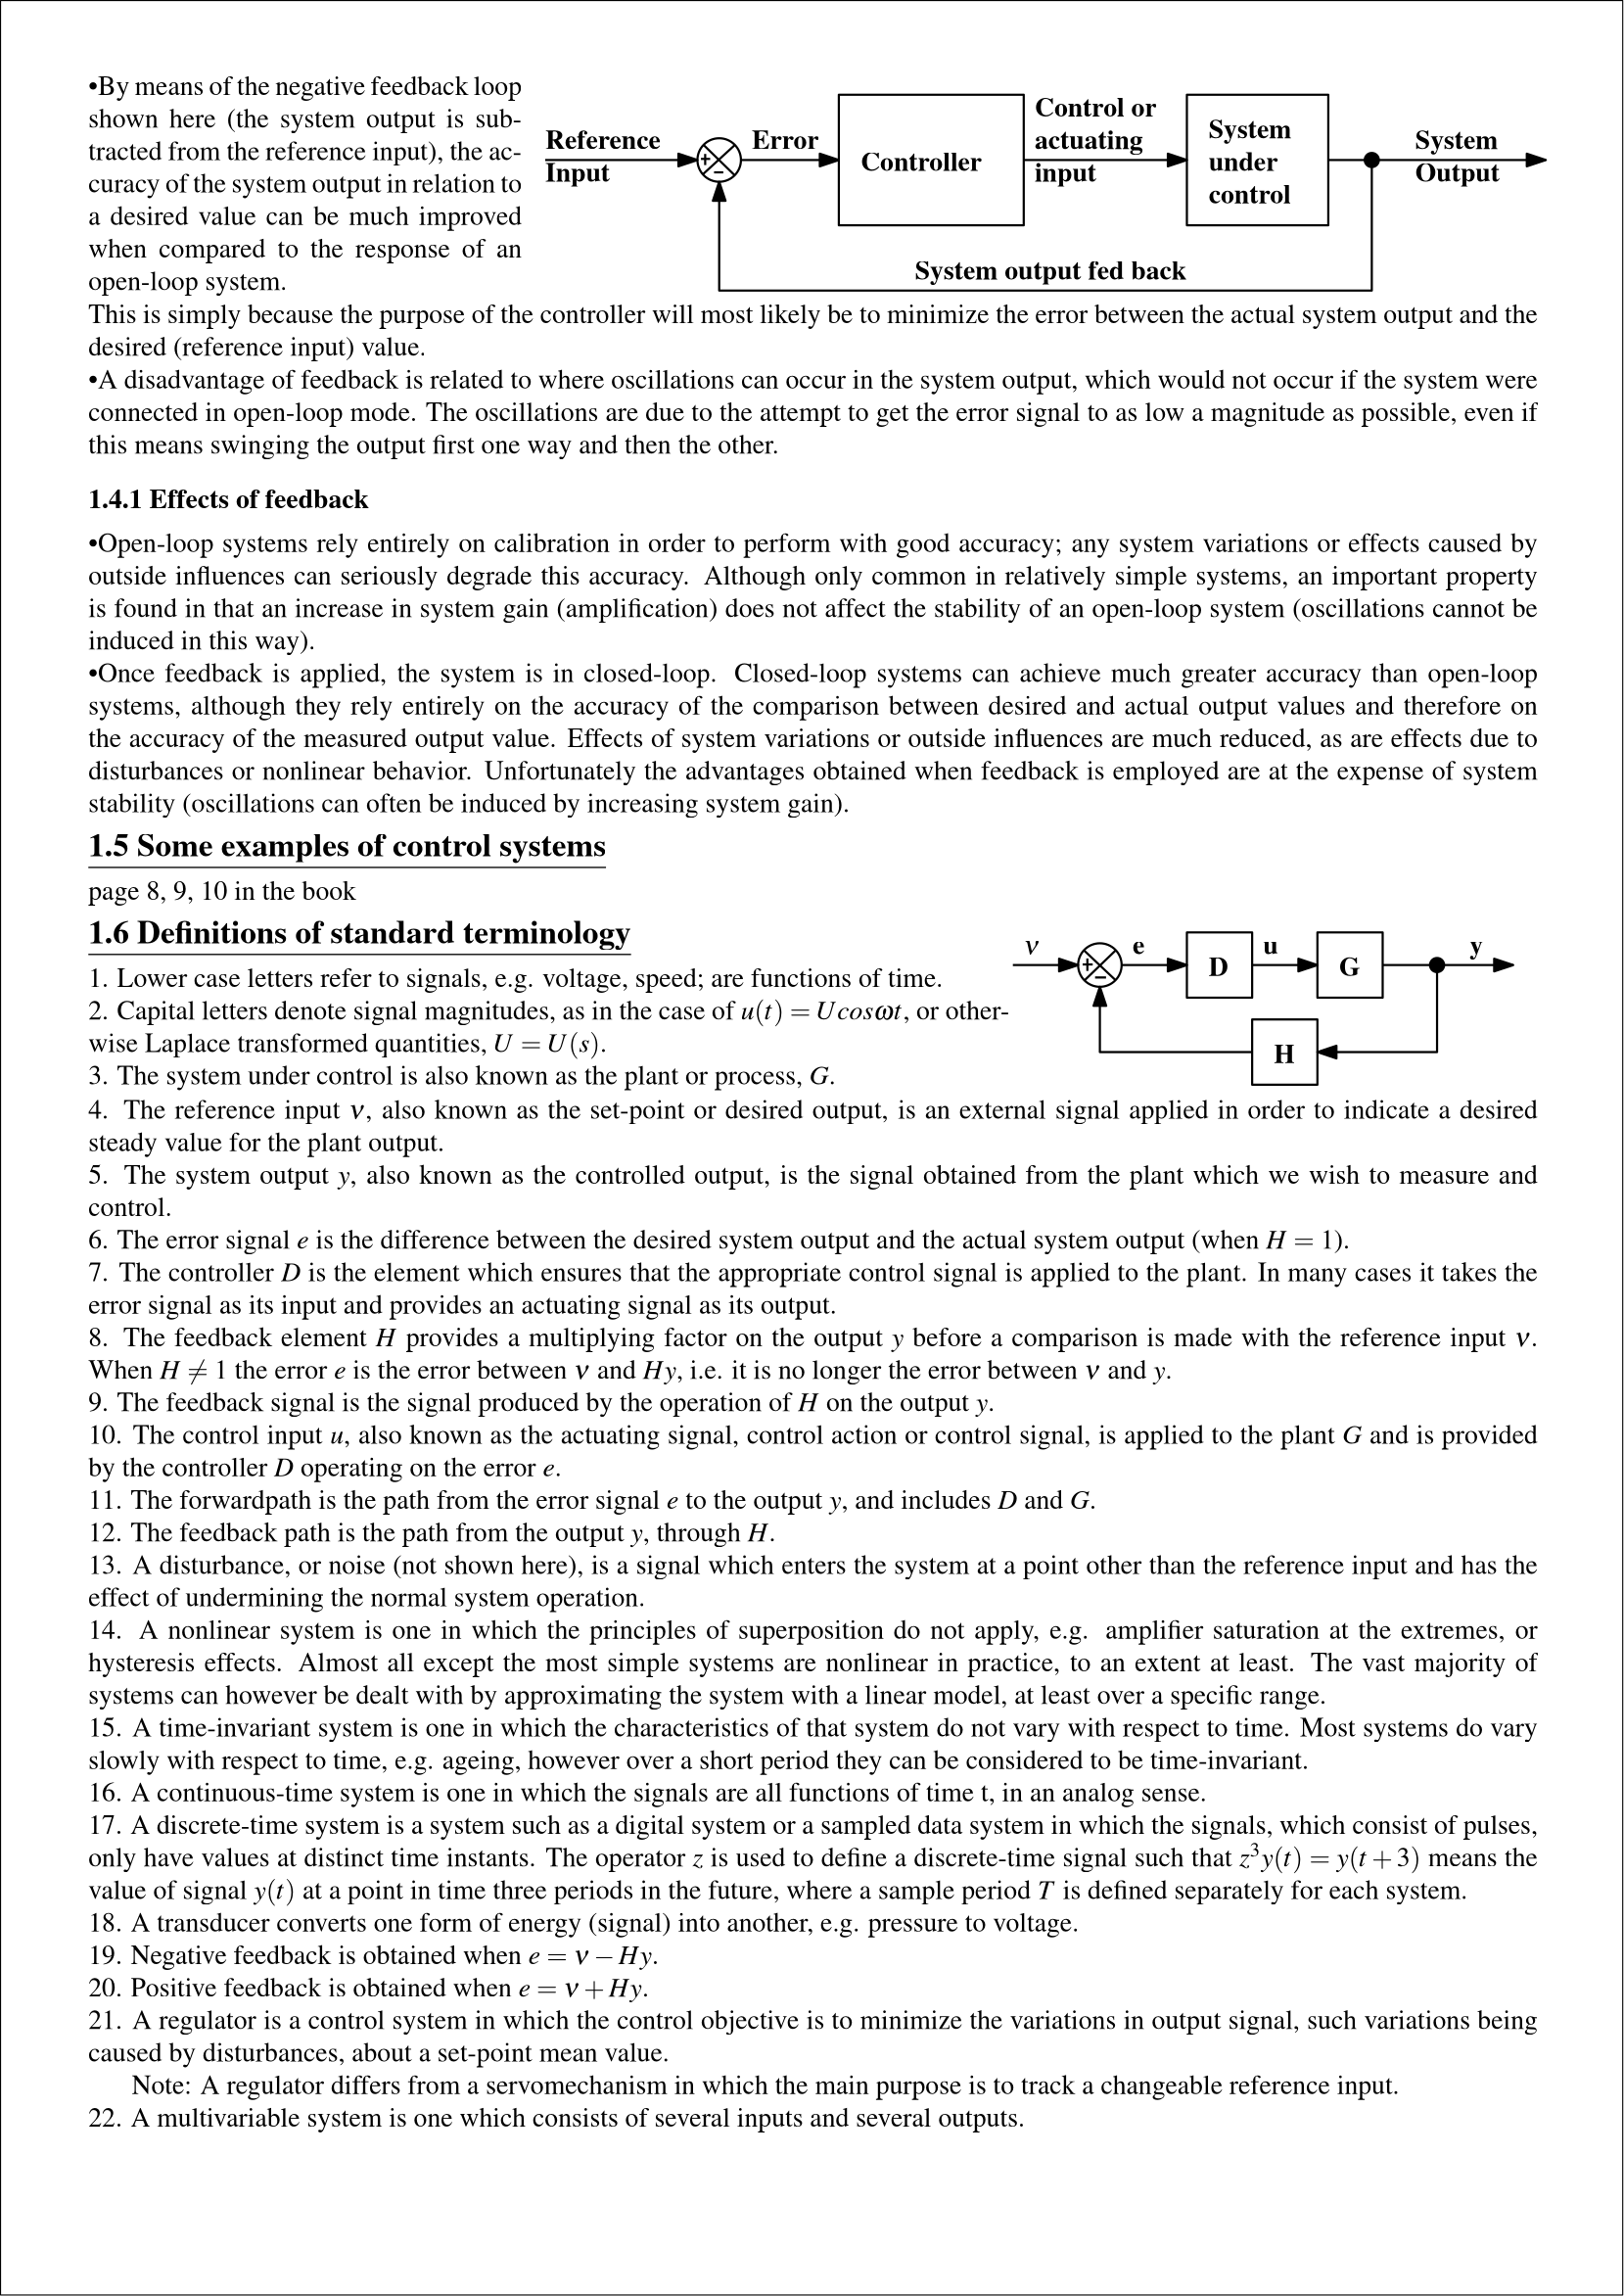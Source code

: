 <?xml version="1.0"?>
<!DOCTYPE ipe SYSTEM "ipe.dtd">
<ipe version="70005" creator="Ipe 7.1.4">
<info created="D:20151221150925" modified="D:20160127222941"/>
<preamble>\usepackage{mathptmx}</preamble>
<ipestyle name="basic">
<symbol name="arrow/arc(spx)">
<path stroke="sym-stroke" fill="sym-stroke" pen="sym-pen">
0 0 m
-1 0.333 l
-1 -0.333 l
h
</path>
</symbol>
<symbol name="arrow/farc(spx)">
<path stroke="sym-stroke" fill="white" pen="sym-pen">
0 0 m
-1 0.333 l
-1 -0.333 l
h
</path>
</symbol>
<symbol name="mark/circle(sx)" transformations="translations">
<path fill="sym-stroke">
0.6 0 0 0.6 0 0 e
0.4 0 0 0.4 0 0 e
</path>
</symbol>
<symbol name="mark/disk(sx)" transformations="translations">
<path fill="sym-stroke">
0.6 0 0 0.6 0 0 e
</path>
</symbol>
<symbol name="mark/fdisk(sfx)" transformations="translations">
<group>
<path fill="sym-fill">
0.5 0 0 0.5 0 0 e
</path>
<path fill="sym-stroke" fillrule="eofill">
0.6 0 0 0.6 0 0 e
0.4 0 0 0.4 0 0 e
</path>
</group>
</symbol>
<symbol name="mark/box(sx)" transformations="translations">
<path fill="sym-stroke" fillrule="eofill">
-0.6 -0.6 m
0.6 -0.6 l
0.6 0.6 l
-0.6 0.6 l
h
-0.4 -0.4 m
0.4 -0.4 l
0.4 0.4 l
-0.4 0.4 l
h
</path>
</symbol>
<symbol name="mark/square(sx)" transformations="translations">
<path fill="sym-stroke">
-0.6 -0.6 m
0.6 -0.6 l
0.6 0.6 l
-0.6 0.6 l
h
</path>
</symbol>
<symbol name="mark/fsquare(sfx)" transformations="translations">
<group>
<path fill="sym-fill">
-0.5 -0.5 m
0.5 -0.5 l
0.5 0.5 l
-0.5 0.5 l
h
</path>
<path fill="sym-stroke" fillrule="eofill">
-0.6 -0.6 m
0.6 -0.6 l
0.6 0.6 l
-0.6 0.6 l
h
-0.4 -0.4 m
0.4 -0.4 l
0.4 0.4 l
-0.4 0.4 l
h
</path>
</group>
</symbol>
<symbol name="mark/cross(sx)" transformations="translations">
<group>
<path fill="sym-stroke">
-0.43 -0.57 m
0.57 0.43 l
0.43 0.57 l
-0.57 -0.43 l
h
</path>
<path fill="sym-stroke">
-0.43 0.57 m
0.57 -0.43 l
0.43 -0.57 l
-0.57 0.43 l
h
</path>
</group>
</symbol>
<symbol name="arrow/fnormal(spx)">
<path stroke="sym-stroke" fill="white" pen="sym-pen">
0 0 m
-1 0.333 l
-1 -0.333 l
h
</path>
</symbol>
<symbol name="arrow/pointed(spx)">
<path stroke="sym-stroke" fill="sym-stroke" pen="sym-pen">
0 0 m
-1 0.333 l
-0.8 0 l
-1 -0.333 l
h
</path>
</symbol>
<symbol name="arrow/fpointed(spx)">
<path stroke="sym-stroke" fill="white" pen="sym-pen">
0 0 m
-1 0.333 l
-0.8 0 l
-1 -0.333 l
h
</path>
</symbol>
<symbol name="arrow/linear(spx)">
<path stroke="sym-stroke" pen="sym-pen">
-1 0.333 m
0 0 l
-1 -0.333 l
</path>
</symbol>
<symbol name="arrow/fdouble(spx)">
<path stroke="sym-stroke" fill="white" pen="sym-pen">
0 0 m
-1 0.333 l
-1 -0.333 l
h
-1 0 m
-2 0.333 l
-2 -0.333 l
h
</path>
</symbol>
<symbol name="arrow/double(spx)">
<path stroke="sym-stroke" fill="sym-stroke" pen="sym-pen">
0 0 m
-1 0.333 l
-1 -0.333 l
h
-1 0 m
-2 0.333 l
-2 -0.333 l
h
</path>
</symbol>
<pen name="heavier" value="0.8"/>
<pen name="fat" value="1.2"/>
<pen name="ultrafat" value="2"/>
<symbolsize name="large" value="5"/>
<symbolsize name="small" value="2"/>
<symbolsize name="tiny" value="1.1"/>
<arrowsize name="large" value="10"/>
<arrowsize name="small" value="5"/>
<arrowsize name="tiny" value="3"/>
<color name="red" value="1 0 0"/>
<color name="green" value="0 1 0"/>
<color name="blue" value="0 0 1"/>
<color name="yellow" value="1 1 0"/>
<color name="orange" value="1 0.647 0"/>
<color name="gold" value="1 0.843 0"/>
<color name="purple" value="0.627 0.125 0.941"/>
<color name="gray" value="0.745"/>
<color name="brown" value="0.647 0.165 0.165"/>
<color name="navy" value="0 0 0.502"/>
<color name="pink" value="1 0.753 0.796"/>
<color name="seagreen" value="0.18 0.545 0.341"/>
<color name="turquoise" value="0.251 0.878 0.816"/>
<color name="violet" value="0.933 0.51 0.933"/>
<color name="darkblue" value="0 0 0.545"/>
<color name="darkcyan" value="0 0.545 0.545"/>
<color name="darkgray" value="0.663"/>
<color name="darkgreen" value="0 0.392 0"/>
<color name="darkmagenta" value="0.545 0 0.545"/>
<color name="darkorange" value="1 0.549 0"/>
<color name="darkred" value="0.545 0 0"/>
<color name="lightblue" value="0.678 0.847 0.902"/>
<color name="lightcyan" value="0.878 1 1"/>
<color name="lightgray" value="0.827"/>
<color name="lightgreen" value="0.565 0.933 0.565"/>
<color name="lightyellow" value="1 1 0.878"/>
<dashstyle name="dashed" value="[4] 0"/>
<dashstyle name="dotted" value="[1 3] 0"/>
<dashstyle name="dash dotted" value="[4 2 1 2] 0"/>
<dashstyle name="dash dot dotted" value="[4 2 1 2 1 2] 0"/>
<textsize name="large" value="\large"/>
<textsize name="small" value="\small"/>
<textsize name="tiny" value="\tiny"/>
<textsize name="Large" value="\Large"/>
<textsize name="LARGE" value="\LARGE"/>
<textsize name="huge" value="\huge"/>
<textsize name="Huge" value="\Huge"/>
<textsize name="footnote" value="\footnotesize"/>
<textstyle name="center" begin="\begin{center}" end="\end{center}"/>
<textstyle name="itemize" begin="\begin{itemize}" end="\end{itemize}"/>
<textstyle name="item" begin="\begin{itemize}\item{}" end="\end{itemize}"/>
<gridsize name="4 pts" value="4"/>
<gridsize name="8 pts (~3 mm)" value="8"/>
<gridsize name="16 pts (~6 mm)" value="16"/>
<gridsize name="32 pts (~12 mm)" value="32"/>
<gridsize name="10 pts (~3.5 mm)" value="10"/>
<gridsize name="20 pts (~7 mm)" value="20"/>
<gridsize name="14 pts (~5 mm)" value="14"/>
<gridsize name="28 pts (~10 mm)" value="28"/>
<gridsize name="56 pts (~20 mm)" value="56"/>
<anglesize name="90 deg" value="90"/>
<anglesize name="60 deg" value="60"/>
<anglesize name="45 deg" value="45"/>
<anglesize name="30 deg" value="30"/>
<anglesize name="22.5 deg" value="22.5"/>
<tiling name="falling" angle="-60" step="4" width="1"/>
<tiling name="rising" angle="30" step="4" width="1"/>
</ipestyle>
<page>
<layer name="alpha"/>
<view layers="alpha" active="alpha"/>
<path layer="alpha" stroke="black">
-0.290525 842.632 m
-0.290525 -0.991743 l
596.28 -0.991743 l
596.28 842.632 l
h
</path>
<text matrix="1 0 0 1 -16 -52" transformations="translations" pos="48 752" stroke="black" type="label" width="533.001" height="6.772" depth="26.09" valign="baseline" size="12">\parbox[t]{535pt}{\normalsize 
\textbullet A disadvantage of feedback is related to where oscillations can occur in the system output, which would not occur if the system were connected in open-loop mode. The oscillations are due to the attempt to get the error signal to as low a magnitude as possible, even if this means swinging the output first one way and then the other.
}</text>
<path matrix="1 0 0 1 176 -16" stroke="black" pen="heavier">
8 0 0 8 88 800 e
</path>
<path matrix="1 0 0 1 176 -16" stroke="black" pen="heavier">
82.1386 805.652 m
93.6135 794.46 l
</path>
<path matrix="1 0 0 1 176 -16" stroke="black" pen="heavier">
81.997 794.744 m
93.8968 805.652 l
</path>
<path matrix="1 0 0 1 176 -16" stroke="black" pen="heavier">
82.8469 802.252 m
82.8469 798.144 l
</path>
<path matrix="1 0 0 1 176 -16" stroke="black" pen="heavier">
81.2886 800.41 m
84.6886 800.41 l
</path>
<path matrix="1 0 0 1 176 -16" stroke="black" pen="heavier">
86.1052 795.452 m
89.5052 795.452 l
</path>
<text matrix="1 0 0 1 156 -20" transformations="translations" pos="44 808" stroke="black" type="label" width="47.821" height="6.857" depth="13.99" valign="baseline">\parbox[t]{48pt}{\normalsize\textbf{Reference\\Input}}</text>
<path matrix="1 0 0 1 176 -16" stroke="black" pen="heavier" arrow="normal/normal">
24 800 m
80 800 l
</path>
<text matrix="1 0 0 1 176 -16" transformations="translations" pos="100 804" stroke="black" type="label" width="24.717" height="6.709" depth="0.13" valign="baseline">\normalsize\textbf{Error}</text>
<path matrix="1 0 0 1 176 -16" stroke="black" pen="heavier" arrow="normal/normal">
96 800 m
132 800 l
</path>
<text matrix="1 0 0 1 180 -16" transformations="translations" pos="136 796" stroke="black" type="label" width="44.642" height="6.868" depth="0.18" valign="baseline">\normalsize\textbf{Controller}</text>
<text matrix="1 0 0 1 176 -12" transformations="translations" pos="204 812" stroke="black" type="label" width="52.802" height="6.842" depth="25.96" valign="baseline">\parbox[t]{53pt}{\normalsize\textbf{Control or\\actuating\\input}}</text>
<text matrix="1 0 0 1 176 -8" transformations="translations" pos="268 800" stroke="black" type="label" width="35.866" height="6.844" depth="24.07" valign="baseline">\parbox[t]{36pt}{\normalsize\textbf{System\\under\\control}}</text>
<text matrix="1 0 0 1 168 -16" transformations="translations" pos="352 804" stroke="black" type="label" width="47.821" height="6.857" depth="13.99" valign="baseline">\parbox[t]{48pt}{\normalsize\textbf{System\\Output}}</text>
<path matrix="1 0 0 1 176 -16" stroke="black" pen="heavier">
260 824 m
260 776 l
312 776 l
312 824 l
h
</path>
<path matrix="1 0 0 1 176 -16" stroke="black" pen="heavier">
132 824 m
132 776 l
200 776 l
200 824 l
h
</path>
<path matrix="1 0 0 1 176 -16" stroke="black" pen="heavier" arrow="normal/normal">
200 800 m
260 800 l
</path>
<path matrix="1 0 0 1 176 -16" stroke="black" pen="heavier" arrow="normal/normal">
312 800 m
392 800 l
</path>
<use matrix="1 0 0 1 176 -16" name="mark/disk(sx)" pos="328 800" size="large" stroke="black"/>
<text matrix="1 0 0 1 176 -12" transformations="translations" pos="160 752" stroke="black" type="label" width="99.904" height="6.872" depth="2.02" valign="baseline">\normalsize\textbf{System output fed back}</text>
<path matrix="1 0 0 1 176 -16" stroke="black" pen="heavier" arrow="normal/normal">
328 800 m
328 752 l
88 752 l
88 792 l
</path>
<text transformations="translations" pos="32 808" stroke="black" type="label" width="159.402" height="6.712" depth="73.97" valign="baseline">\parbox[t]{160pt}{\normalsize 
\textbullet By means of the negative feedback loop shown here (the system
output is subtracted from the reference input), the accuracy of the system output in
relation to a desired value can be much improved when compared to the response of an
open-loop system.
}</text>
<text matrix="1 0 0 1 0 4" transformations="translations" pos="32 720" stroke="black" type="label" width="533.001" height="6.786" depth="14.12" valign="baseline">\parbox[t]{535pt}{\normalsize
This is simply because the purpose of the controller will most likely be to minimize the error between the actual system output and the desired (reference input)
value.}</text>
<text transformations="translations" pos="32 656" stroke="black" type="label" width="103.202" height="6.874" depth="0.13" valign="baseline">\normalsize\textbf{1.4.1 Effects of feedback}</text>
<text transformations="translations" pos="32 640" stroke="black" type="label" width="533.001" height="6.683" depth="97.91" valign="baseline">\parbox[t]{535pt}{\normalsize
\textbullet Open-loop systems rely entirely on calibration in order to perform with good accuracy;
any system variations or effects caused by outside influences can seriously degrade this
accuracy. Although only common in relatively simple systems, an important property is
found in that an increase in system gain (amplification) does not affect the stability of an
open-loop system (oscillations cannot be induced in this way).\\
\textbullet Once feedback is applied, the system is in closed-loop. Closed-loop systems can
achieve much greater accuracy than open-loop systems, although they rely entirely on
the accuracy of the comparison between desired and actual output values and therefore
on the accuracy of the measured output value. Effects of system variations or outside
influences are much reduced, as are effects due to disturbances or nonlinear behavior.
Unfortunately the advantages obtained when feedback is employed are at the expense of
system stability (oscillations can often be induced by increasing system gain).
}</text>
<text matrix="1 0 0 1 0 -128" transformations="translations" pos="32 656" stroke="black" type="label" width="190.372" height="8.24" depth="4.82" valign="baseline">\large\textbf{\underline{1.5 Some examples of control systems}}</text>
<text matrix="1 0 0 1 0 -160" transformations="translations" pos="32 656" stroke="black" type="label" width="199.59" height="8.24" depth="4.82" valign="baseline">\large\textbf{\underline{1.6 Definitions of standard terminology}}</text>
<text matrix="1 0 0 1 -32 0" transformations="translations" pos="64 512" stroke="black" type="label" width="98.51" height="6.801" depth="2.15" valign="baseline">\normalsize page 8, 9, 10 in the book</text>
<text matrix="1 0 0 1 296 28" transformations="translations" pos="80 464" stroke="black" type="label" width="6.027" height="5.065" depth="0.16" valign="baseline">$\mathbf{\nu}$</text>
<path matrix="1 0 0 1 292 24" stroke="black" pen="heavier" arrow="normal/normal">
80 464 m
104 464 l
</path>
<path matrix="1 0 0 1 292 24" stroke="black" pen="heavier">
8 0 0 8 112 464 e
</path>
<path matrix="1 0 0 1 292 24" stroke="black" pen="heavier">
106.093 469.457 m
117.753 458.45 l
</path>
<path matrix="1 0 0 1 292 24" stroke="black" pen="heavier">
106.202 458.232 m
117.971 469.566 l
</path>
<path matrix="1 0 0 1 292 24" stroke="black" pen="heavier">
107.401 466.405 m
107.401 461.829 l
</path>
<path matrix="1 0 0 1 292 24" stroke="black" pen="heavier">
105.657 464.226 m
109.363 464.226 l
</path>
<path matrix="1 0 0 1 292 24" stroke="black" pen="heavier">
110.234 459.431 m
114.266 459.431 l
</path>
<path matrix="1 0 0 1 292 24" stroke="black" pen="heavier" arrow="normal/normal">
120 464 m
144 464 l
</path>
<text matrix="1 0 0 1 292 20" transformations="translations" pos="152 464" stroke="black" type="label" width="7.193" height="6.7" depth="0" valign="baseline">$\mathbf{D}$</text>
<path matrix="1 0 0 1 292 24" stroke="black" pen="heavier">
144 476 m
144 452 l
168 452 l
168 476 l
h
</path>
<path matrix="1 0 0 1 292 24" stroke="black" pen="heavier" arrow="normal/normal">
168 464 m
192 464 l
</path>
<text matrix="1 0 0 1 292 28" transformations="translations" pos="200 456" stroke="black" type="label" width="7.751" height="6.868" depth="0.18" valign="baseline">$\mathbf{G}$</text>
<path matrix="1 0 0 1 292 24" stroke="black" pen="heavier">
192 476 m
192 452 l
216 452 l
216 476 l
h
</path>
<path matrix="1 0 0 1 292 24" stroke="black" pen="heavier" arrow="normal/normal">
216 464 m
264 464 l
</path>
<use matrix="1 0 0 1 292 24" name="mark/disk(sx)" pos="236 464" size="large" stroke="black"/>
<path matrix="1 0 0 1 292 24" stroke="black" pen="heavier" arrow="normal/normal">
236 464 m
236 432 l
192 432 l
</path>
<text matrix="1 0 0 1 292 28" transformations="translations" pos="176 424" stroke="black" type="label" width="7.751" height="6.7" depth="0" valign="baseline">$\mathbf{H}$</text>
<path matrix="1 0 0 1 292 24" stroke="black" pen="heavier">
168 444 m
168 420 l
192 420 l
192 444 l
h
</path>
<path matrix="1 0 0 1 292 24" stroke="black" pen="heavier" arrow="normal/normal">
168 432 m
112 432 l
112 456 l
</path>
<text matrix="1 0 0 1 292 24" transformations="translations" pos="124 468" stroke="black" type="label" width="4.423" height="4.722" depth="0.13" valign="baseline">$\mathbf{e}$</text>
<text matrix="1 0 0 1 292 24" transformations="translations" pos="172 468" stroke="black" type="label" width="5.539" height="4.657" depth="0.13" valign="baseline">$\mathbf{u}$</text>
<text matrix="1 0 0 1 292 24" transformations="translations" pos="248 468" stroke="black" type="label" width="4.981" height="4.655" depth="2.02" valign="baseline">$\mathbf{y}$</text>
<text transformations="translations" pos="32 480" stroke="black" type="label" width="338.73" height="6.757" depth="38.06" valign="baseline">\parbox[t]{340pt}{\normalsize
1. Lower case letters refer to signals, e.g. voltage, speed; are functions of time.\\
2. Capital letters denote signal magnitudes, as in the case of $u(t)=Ucos\omega t$, or otherwise Laplace transformed quantities, $U=U(s)$.\\
3. The system under control is also known as the plant or process, $G$.
}</text>
<text transformations="translations" pos="32 432" stroke="black" type="label" width="533.001" height="6.331" depth="373.23" valign="baseline">\parbox[t]{535pt}{\normalsize
4. The reference input $\nu$, also known as the set-point or desired output, is an external signal applied in order to indicate a desired steady value for the plant output.\\
5. The system output $y$, also known as the controlled output, is the signal obtained from the plant which we wish to measure and control.\\
6. The error signal $e$ is the difference between the desired system output and the actual system output (when $H=1$).\\
7. The controller $D$ is the element which ensures that the appropriate control signal is
applied to the plant. In many cases it takes the error signal as its input and provides
an actuating signal as its output.\\
8. The feedback element $H$ provides a multiplying factor on the output $y$ before a
comparison is made with the reference input $\nu$. When $H\neq 1$ the error $e$ is the error between $\nu$ and $Hy$, i.e. it is no longer the error between $\nu$ and $y$.\\
9. The feedback signal is the signal produced by the operation of $H$ on the output $y$.\\
10. The control input $u$, also known as the actuating signal, control action or control
signal, is applied to the plant $G$ and is provided by the controller $D$ operating on the
error $e$.\\
11. The forwardpath is the path from the error signal $e$ to the output $y$, and includes $D$
and $G$.\\
12. The feedback path is the path from the output $y$, through $H$.\\
13. A disturbance, or noise (not shown here), is a signal which enters the system at
a point other than the reference input and has the effect of undermining the normal
system operation.\\
14. A nonlinear system is one in which the principles of superposition do not apply, e.g.
amplifier saturation at the extremes, or hysteresis effects. Almost all except the most
simple systems are nonlinear in practice, to an extent at least. The vast majority of
systems can however be dealt with by approximating the system with a linear model,
at least over a specific range.\\
15. A time-invariant system is one in which the characteristics of that system do not
vary with respect to time. Most systems do vary slowly with respect to time, e.g.
ageing, however over a short period they can be considered to be time-invariant.\\
16. A continuous-time system is one in which the signals are all functions of time t, in
an analog sense.\\
17. A discrete-time system is a system such as a digital system or a sampled data system
in which the signals, which consist of pulses, only have values at distinct time
instants. The operator $z$ is used to define a discrete-time signal such that
$z^3 y ( t )= y ( t+3 )$ means the value of signal $y ( t )$ at a point in time three periods in
the future, where a sample period $T$ is defined separately for each system.\\
18. A transducer converts one form of energy (signal) into another, e.g. pressure to voltage.\\
19. Negative feedback is obtained when $e=\nu-Hy$.\\
20. Positive feedback is obtained when $e=\nu+Hy$.\\
21. A regulator is a control system in which the control objective is to minimize the
variations in output signal, such variations being caused by disturbances, about a
set-point mean value.\\
\hspace*{16pt}Note: A regulator differs from a servomechanism in which the main purpose is to
track a changeable reference input.\\
22. A multivariable system is one which consists of several inputs and several outputs.
}</text>
</page>
</ipe>
